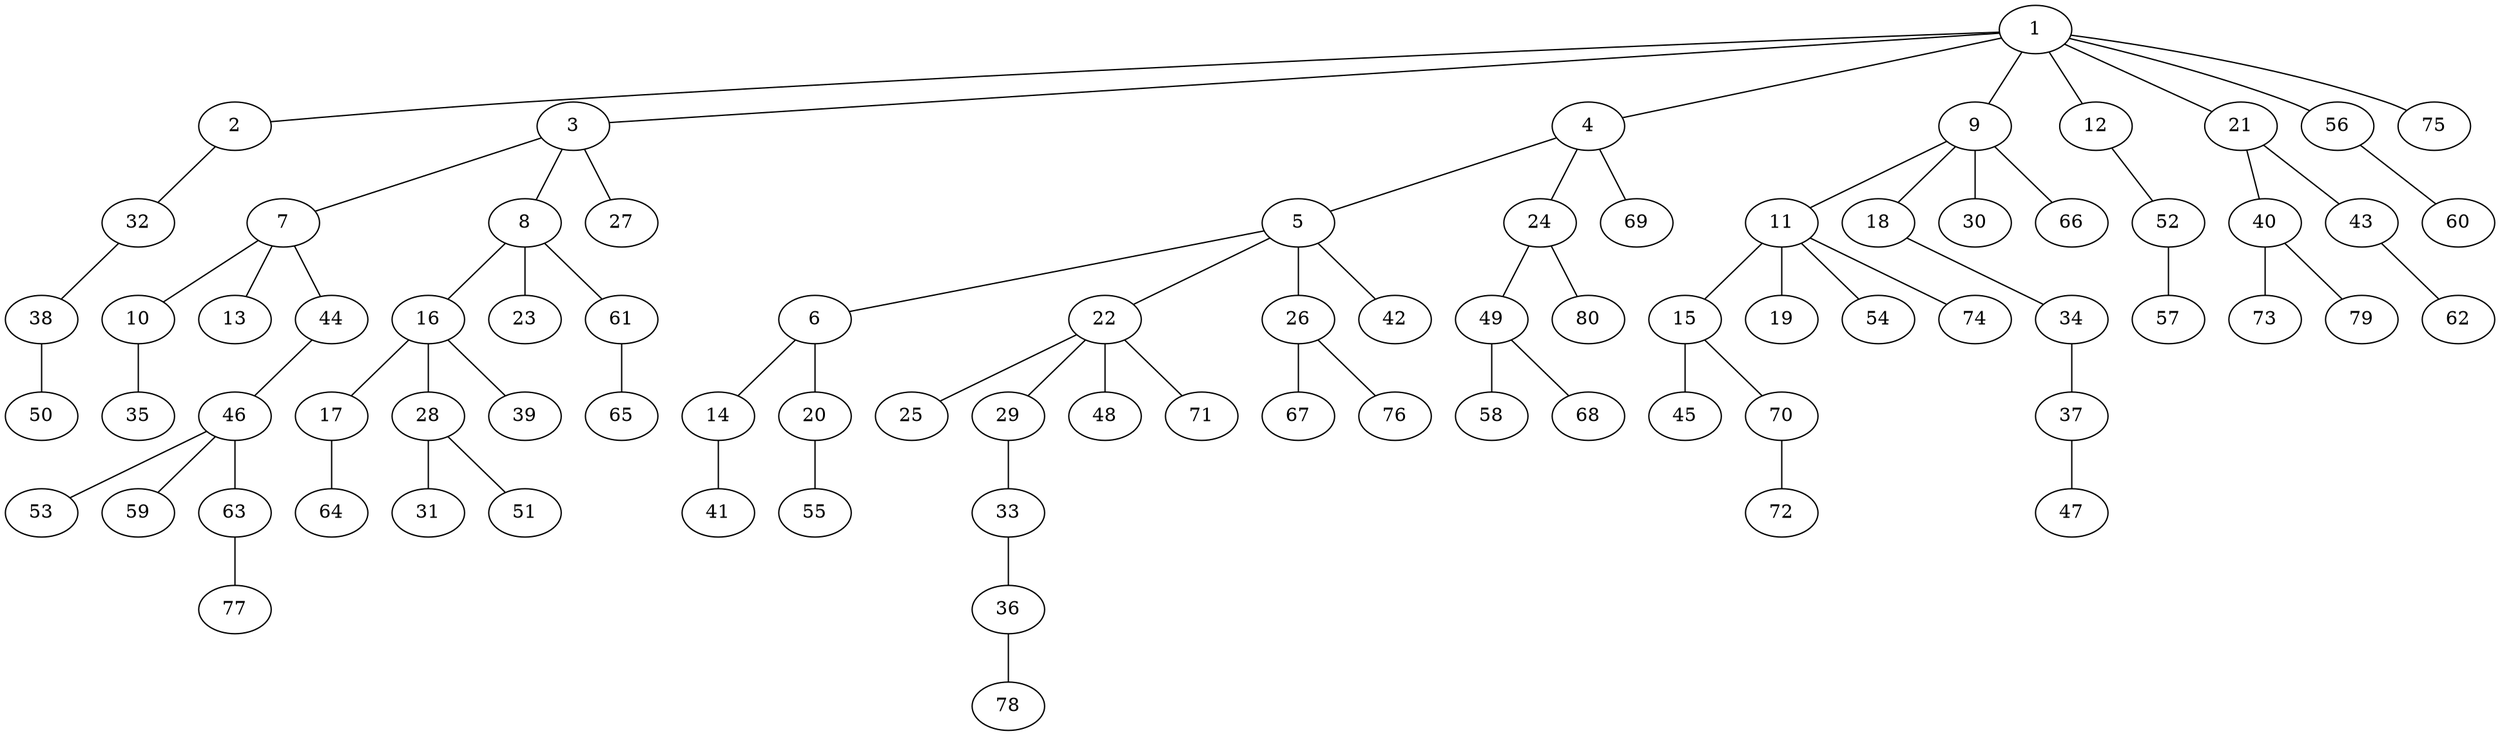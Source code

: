 graph graphname {1--2
1--3
1--4
1--9
1--12
1--21
1--56
1--75
2--32
3--7
3--8
3--27
4--5
4--24
4--69
5--6
5--22
5--26
5--42
6--14
6--20
7--10
7--13
7--44
8--16
8--23
8--61
9--11
9--18
9--30
9--66
10--35
11--15
11--19
11--54
11--74
12--52
14--41
15--45
15--70
16--17
16--28
16--39
17--64
18--34
20--55
21--40
21--43
22--25
22--29
22--48
22--71
24--49
24--80
26--67
26--76
28--31
28--51
29--33
32--38
33--36
34--37
36--78
37--47
38--50
40--73
40--79
43--62
44--46
46--53
46--59
46--63
49--58
49--68
52--57
56--60
61--65
63--77
70--72
}